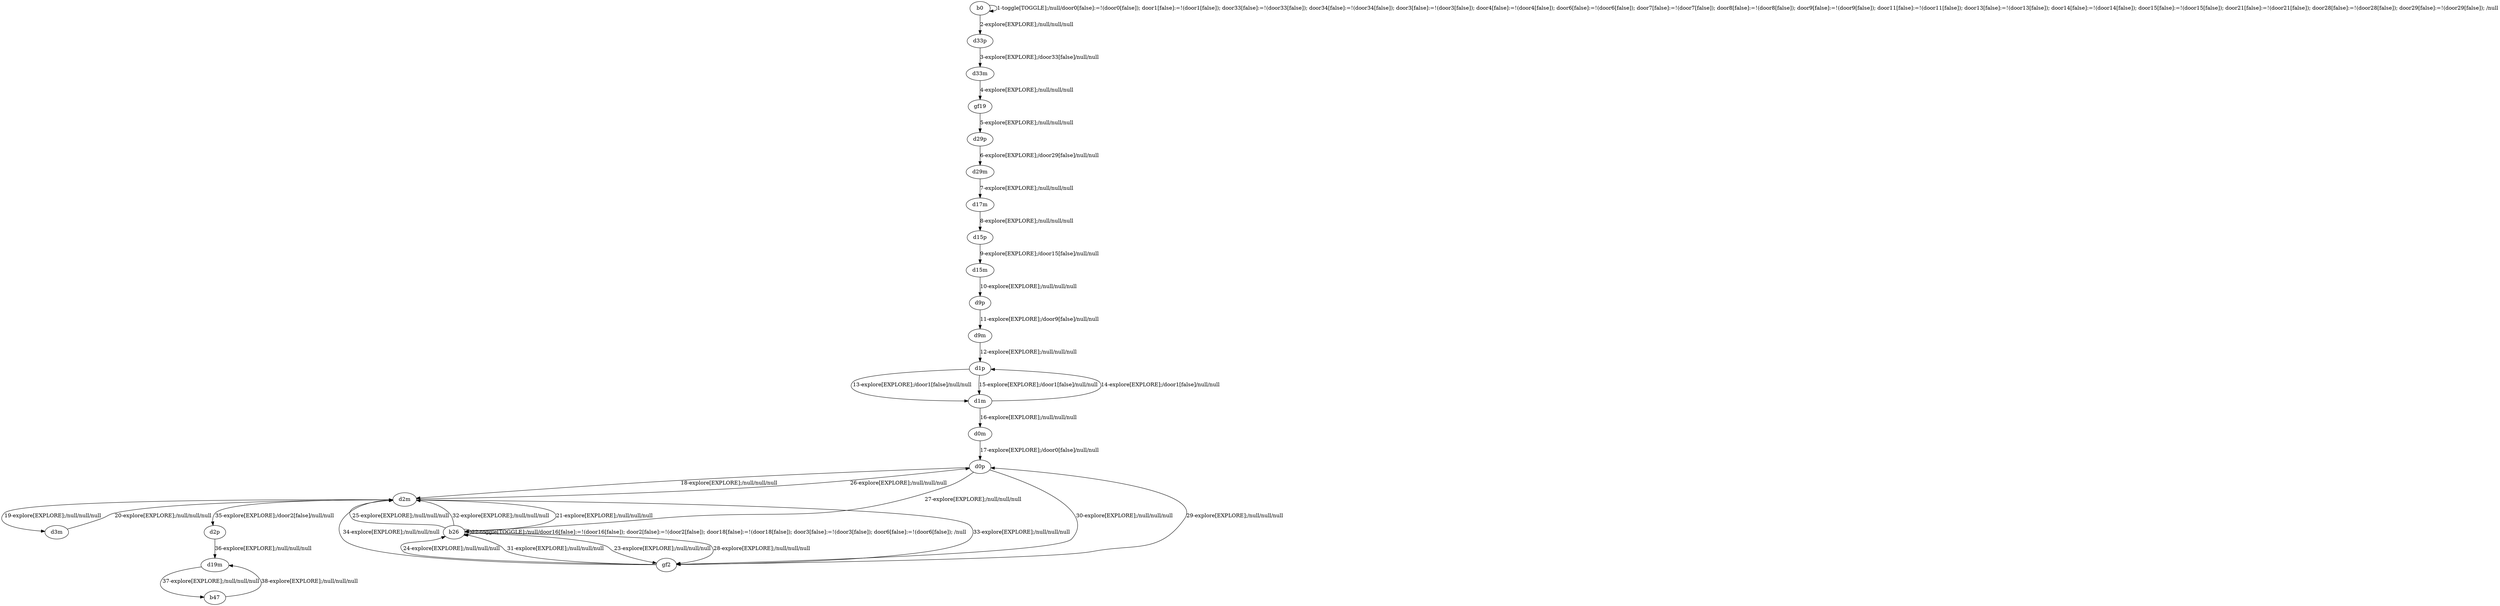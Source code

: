 # Total number of goals covered by this test: 4
# d19m --> b47
# d2p --> d19m
# b47 --> d19m
# d2m --> d2p

digraph g {
"b0" -> "b0" [label = "1-toggle[TOGGLE];/null/door0[false]:=!(door0[false]); door1[false]:=!(door1[false]); door33[false]:=!(door33[false]); door34[false]:=!(door34[false]); door3[false]:=!(door3[false]); door4[false]:=!(door4[false]); door6[false]:=!(door6[false]); door7[false]:=!(door7[false]); door8[false]:=!(door8[false]); door9[false]:=!(door9[false]); door11[false]:=!(door11[false]); door13[false]:=!(door13[false]); door14[false]:=!(door14[false]); door15[false]:=!(door15[false]); door21[false]:=!(door21[false]); door28[false]:=!(door28[false]); door29[false]:=!(door29[false]); /null"];
"b0" -> "d33p" [label = "2-explore[EXPLORE];/null/null/null"];
"d33p" -> "d33m" [label = "3-explore[EXPLORE];/door33[false]/null/null"];
"d33m" -> "gf19" [label = "4-explore[EXPLORE];/null/null/null"];
"gf19" -> "d29p" [label = "5-explore[EXPLORE];/null/null/null"];
"d29p" -> "d29m" [label = "6-explore[EXPLORE];/door29[false]/null/null"];
"d29m" -> "d17m" [label = "7-explore[EXPLORE];/null/null/null"];
"d17m" -> "d15p" [label = "8-explore[EXPLORE];/null/null/null"];
"d15p" -> "d15m" [label = "9-explore[EXPLORE];/door15[false]/null/null"];
"d15m" -> "d9p" [label = "10-explore[EXPLORE];/null/null/null"];
"d9p" -> "d9m" [label = "11-explore[EXPLORE];/door9[false]/null/null"];
"d9m" -> "d1p" [label = "12-explore[EXPLORE];/null/null/null"];
"d1p" -> "d1m" [label = "13-explore[EXPLORE];/door1[false]/null/null"];
"d1m" -> "d1p" [label = "14-explore[EXPLORE];/door1[false]/null/null"];
"d1p" -> "d1m" [label = "15-explore[EXPLORE];/door1[false]/null/null"];
"d1m" -> "d0m" [label = "16-explore[EXPLORE];/null/null/null"];
"d0m" -> "d0p" [label = "17-explore[EXPLORE];/door0[false]/null/null"];
"d0p" -> "d2m" [label = "18-explore[EXPLORE];/null/null/null"];
"d2m" -> "d3m" [label = "19-explore[EXPLORE];/null/null/null"];
"d3m" -> "d2m" [label = "20-explore[EXPLORE];/null/null/null"];
"d2m" -> "b26" [label = "21-explore[EXPLORE];/null/null/null"];
"b26" -> "b26" [label = "22-toggle[TOGGLE];/null/door16[false]:=!(door16[false]); door2[false]:=!(door2[false]); door18[false]:=!(door18[false]); door3[false]:=!(door3[false]); door6[false]:=!(door6[false]); /null"];
"b26" -> "gf2" [label = "23-explore[EXPLORE];/null/null/null"];
"gf2" -> "b26" [label = "24-explore[EXPLORE];/null/null/null"];
"b26" -> "d2m" [label = "25-explore[EXPLORE];/null/null/null"];
"d2m" -> "d0p" [label = "26-explore[EXPLORE];/null/null/null"];
"d0p" -> "b26" [label = "27-explore[EXPLORE];/null/null/null"];
"b26" -> "gf2" [label = "28-explore[EXPLORE];/null/null/null"];
"gf2" -> "d0p" [label = "29-explore[EXPLORE];/null/null/null"];
"d0p" -> "gf2" [label = "30-explore[EXPLORE];/null/null/null"];
"gf2" -> "b26" [label = "31-explore[EXPLORE];/null/null/null"];
"b26" -> "d2m" [label = "32-explore[EXPLORE];/null/null/null"];
"d2m" -> "gf2" [label = "33-explore[EXPLORE];/null/null/null"];
"gf2" -> "d2m" [label = "34-explore[EXPLORE];/null/null/null"];
"d2m" -> "d2p" [label = "35-explore[EXPLORE];/door2[false]/null/null"];
"d2p" -> "d19m" [label = "36-explore[EXPLORE];/null/null/null"];
"d19m" -> "b47" [label = "37-explore[EXPLORE];/null/null/null"];
"b47" -> "d19m" [label = "38-explore[EXPLORE];/null/null/null"];
}
